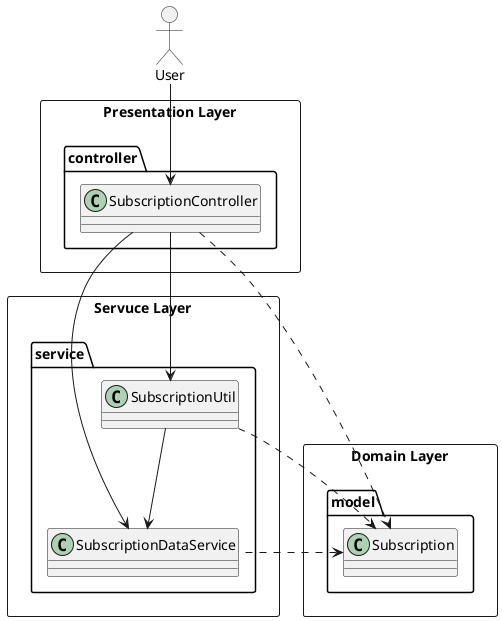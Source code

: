 @startuml
allowmixing

rectangle "Presentation Layer" {
	package controller {
		class SubscriptionController
	}
}

rectangle "Domain Layer" {
	package model {
		class Subscription
	}
}


rectangle "Servuce Layer" {
	package service {
		class SubscriptionUtil
		class SubscriptionDataService
	}
}

actor User

User -down-> SubscriptionController
SubscriptionController -down-> SubscriptionUtil
SubscriptionController -down-> SubscriptionDataService
SubscriptionUtil -down-> SubscriptionDataService

SubscriptionController ..> Subscription
SubscriptionUtil .down.> Subscription
SubscriptionDataService .left.> Subscription

@enduml